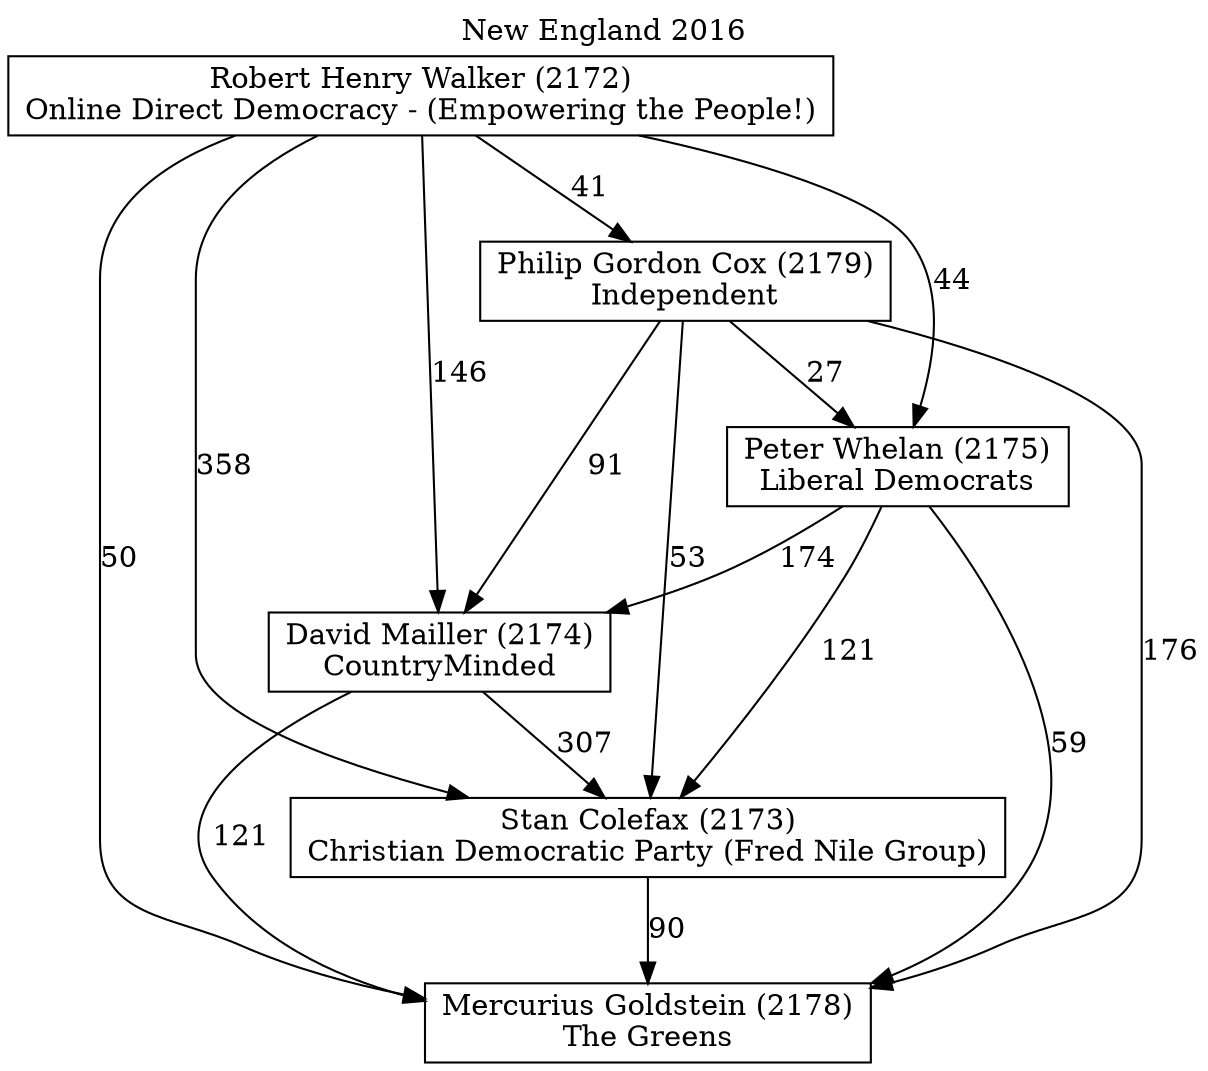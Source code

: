 // House preference flow
digraph "Mercurius Goldstein (2178)_New England_2016" {
	graph [label="New England 2016" labelloc=t]
	node [shape=box]
	"Mercurius Goldstein (2178)" [label="Mercurius Goldstein (2178)
The Greens"]
	"Stan Colefax (2173)" [label="Stan Colefax (2173)
Christian Democratic Party (Fred Nile Group)"]
	"David Mailler (2174)" [label="David Mailler (2174)
CountryMinded"]
	"Peter Whelan (2175)" [label="Peter Whelan (2175)
Liberal Democrats"]
	"Philip Gordon Cox (2179)" [label="Philip Gordon Cox (2179)
Independent"]
	"Robert Henry Walker (2172)" [label="Robert Henry Walker (2172)
Online Direct Democracy - (Empowering the People!)"]
	"Mercurius Goldstein (2178)" [label="Mercurius Goldstein (2178)
The Greens"]
	"David Mailler (2174)" [label="David Mailler (2174)
CountryMinded"]
	"Peter Whelan (2175)" [label="Peter Whelan (2175)
Liberal Democrats"]
	"Philip Gordon Cox (2179)" [label="Philip Gordon Cox (2179)
Independent"]
	"Robert Henry Walker (2172)" [label="Robert Henry Walker (2172)
Online Direct Democracy - (Empowering the People!)"]
	"Mercurius Goldstein (2178)" [label="Mercurius Goldstein (2178)
The Greens"]
	"Peter Whelan (2175)" [label="Peter Whelan (2175)
Liberal Democrats"]
	"Philip Gordon Cox (2179)" [label="Philip Gordon Cox (2179)
Independent"]
	"Robert Henry Walker (2172)" [label="Robert Henry Walker (2172)
Online Direct Democracy - (Empowering the People!)"]
	"Mercurius Goldstein (2178)" [label="Mercurius Goldstein (2178)
The Greens"]
	"Philip Gordon Cox (2179)" [label="Philip Gordon Cox (2179)
Independent"]
	"Robert Henry Walker (2172)" [label="Robert Henry Walker (2172)
Online Direct Democracy - (Empowering the People!)"]
	"Mercurius Goldstein (2178)" [label="Mercurius Goldstein (2178)
The Greens"]
	"Robert Henry Walker (2172)" [label="Robert Henry Walker (2172)
Online Direct Democracy - (Empowering the People!)"]
	"Robert Henry Walker (2172)" [label="Robert Henry Walker (2172)
Online Direct Democracy - (Empowering the People!)"]
	"Philip Gordon Cox (2179)" [label="Philip Gordon Cox (2179)
Independent"]
	"Robert Henry Walker (2172)" [label="Robert Henry Walker (2172)
Online Direct Democracy - (Empowering the People!)"]
	"Robert Henry Walker (2172)" [label="Robert Henry Walker (2172)
Online Direct Democracy - (Empowering the People!)"]
	"Peter Whelan (2175)" [label="Peter Whelan (2175)
Liberal Democrats"]
	"Philip Gordon Cox (2179)" [label="Philip Gordon Cox (2179)
Independent"]
	"Robert Henry Walker (2172)" [label="Robert Henry Walker (2172)
Online Direct Democracy - (Empowering the People!)"]
	"Peter Whelan (2175)" [label="Peter Whelan (2175)
Liberal Democrats"]
	"Robert Henry Walker (2172)" [label="Robert Henry Walker (2172)
Online Direct Democracy - (Empowering the People!)"]
	"Robert Henry Walker (2172)" [label="Robert Henry Walker (2172)
Online Direct Democracy - (Empowering the People!)"]
	"Philip Gordon Cox (2179)" [label="Philip Gordon Cox (2179)
Independent"]
	"Robert Henry Walker (2172)" [label="Robert Henry Walker (2172)
Online Direct Democracy - (Empowering the People!)"]
	"Robert Henry Walker (2172)" [label="Robert Henry Walker (2172)
Online Direct Democracy - (Empowering the People!)"]
	"David Mailler (2174)" [label="David Mailler (2174)
CountryMinded"]
	"Peter Whelan (2175)" [label="Peter Whelan (2175)
Liberal Democrats"]
	"Philip Gordon Cox (2179)" [label="Philip Gordon Cox (2179)
Independent"]
	"Robert Henry Walker (2172)" [label="Robert Henry Walker (2172)
Online Direct Democracy - (Empowering the People!)"]
	"David Mailler (2174)" [label="David Mailler (2174)
CountryMinded"]
	"Philip Gordon Cox (2179)" [label="Philip Gordon Cox (2179)
Independent"]
	"Robert Henry Walker (2172)" [label="Robert Henry Walker (2172)
Online Direct Democracy - (Empowering the People!)"]
	"David Mailler (2174)" [label="David Mailler (2174)
CountryMinded"]
	"Robert Henry Walker (2172)" [label="Robert Henry Walker (2172)
Online Direct Democracy - (Empowering the People!)"]
	"Robert Henry Walker (2172)" [label="Robert Henry Walker (2172)
Online Direct Democracy - (Empowering the People!)"]
	"Philip Gordon Cox (2179)" [label="Philip Gordon Cox (2179)
Independent"]
	"Robert Henry Walker (2172)" [label="Robert Henry Walker (2172)
Online Direct Democracy - (Empowering the People!)"]
	"Robert Henry Walker (2172)" [label="Robert Henry Walker (2172)
Online Direct Democracy - (Empowering the People!)"]
	"Peter Whelan (2175)" [label="Peter Whelan (2175)
Liberal Democrats"]
	"Philip Gordon Cox (2179)" [label="Philip Gordon Cox (2179)
Independent"]
	"Robert Henry Walker (2172)" [label="Robert Henry Walker (2172)
Online Direct Democracy - (Empowering the People!)"]
	"Peter Whelan (2175)" [label="Peter Whelan (2175)
Liberal Democrats"]
	"Robert Henry Walker (2172)" [label="Robert Henry Walker (2172)
Online Direct Democracy - (Empowering the People!)"]
	"Robert Henry Walker (2172)" [label="Robert Henry Walker (2172)
Online Direct Democracy - (Empowering the People!)"]
	"Philip Gordon Cox (2179)" [label="Philip Gordon Cox (2179)
Independent"]
	"Robert Henry Walker (2172)" [label="Robert Henry Walker (2172)
Online Direct Democracy - (Empowering the People!)"]
	"Robert Henry Walker (2172)" [label="Robert Henry Walker (2172)
Online Direct Democracy - (Empowering the People!)"]
	"Stan Colefax (2173)" [label="Stan Colefax (2173)
Christian Democratic Party (Fred Nile Group)"]
	"David Mailler (2174)" [label="David Mailler (2174)
CountryMinded"]
	"Peter Whelan (2175)" [label="Peter Whelan (2175)
Liberal Democrats"]
	"Philip Gordon Cox (2179)" [label="Philip Gordon Cox (2179)
Independent"]
	"Robert Henry Walker (2172)" [label="Robert Henry Walker (2172)
Online Direct Democracy - (Empowering the People!)"]
	"Stan Colefax (2173)" [label="Stan Colefax (2173)
Christian Democratic Party (Fred Nile Group)"]
	"Peter Whelan (2175)" [label="Peter Whelan (2175)
Liberal Democrats"]
	"Philip Gordon Cox (2179)" [label="Philip Gordon Cox (2179)
Independent"]
	"Robert Henry Walker (2172)" [label="Robert Henry Walker (2172)
Online Direct Democracy - (Empowering the People!)"]
	"Stan Colefax (2173)" [label="Stan Colefax (2173)
Christian Democratic Party (Fred Nile Group)"]
	"Philip Gordon Cox (2179)" [label="Philip Gordon Cox (2179)
Independent"]
	"Robert Henry Walker (2172)" [label="Robert Henry Walker (2172)
Online Direct Democracy - (Empowering the People!)"]
	"Stan Colefax (2173)" [label="Stan Colefax (2173)
Christian Democratic Party (Fred Nile Group)"]
	"Robert Henry Walker (2172)" [label="Robert Henry Walker (2172)
Online Direct Democracy - (Empowering the People!)"]
	"Robert Henry Walker (2172)" [label="Robert Henry Walker (2172)
Online Direct Democracy - (Empowering the People!)"]
	"Philip Gordon Cox (2179)" [label="Philip Gordon Cox (2179)
Independent"]
	"Robert Henry Walker (2172)" [label="Robert Henry Walker (2172)
Online Direct Democracy - (Empowering the People!)"]
	"Robert Henry Walker (2172)" [label="Robert Henry Walker (2172)
Online Direct Democracy - (Empowering the People!)"]
	"Peter Whelan (2175)" [label="Peter Whelan (2175)
Liberal Democrats"]
	"Philip Gordon Cox (2179)" [label="Philip Gordon Cox (2179)
Independent"]
	"Robert Henry Walker (2172)" [label="Robert Henry Walker (2172)
Online Direct Democracy - (Empowering the People!)"]
	"Peter Whelan (2175)" [label="Peter Whelan (2175)
Liberal Democrats"]
	"Robert Henry Walker (2172)" [label="Robert Henry Walker (2172)
Online Direct Democracy - (Empowering the People!)"]
	"Robert Henry Walker (2172)" [label="Robert Henry Walker (2172)
Online Direct Democracy - (Empowering the People!)"]
	"Philip Gordon Cox (2179)" [label="Philip Gordon Cox (2179)
Independent"]
	"Robert Henry Walker (2172)" [label="Robert Henry Walker (2172)
Online Direct Democracy - (Empowering the People!)"]
	"Robert Henry Walker (2172)" [label="Robert Henry Walker (2172)
Online Direct Democracy - (Empowering the People!)"]
	"David Mailler (2174)" [label="David Mailler (2174)
CountryMinded"]
	"Peter Whelan (2175)" [label="Peter Whelan (2175)
Liberal Democrats"]
	"Philip Gordon Cox (2179)" [label="Philip Gordon Cox (2179)
Independent"]
	"Robert Henry Walker (2172)" [label="Robert Henry Walker (2172)
Online Direct Democracy - (Empowering the People!)"]
	"David Mailler (2174)" [label="David Mailler (2174)
CountryMinded"]
	"Philip Gordon Cox (2179)" [label="Philip Gordon Cox (2179)
Independent"]
	"Robert Henry Walker (2172)" [label="Robert Henry Walker (2172)
Online Direct Democracy - (Empowering the People!)"]
	"David Mailler (2174)" [label="David Mailler (2174)
CountryMinded"]
	"Robert Henry Walker (2172)" [label="Robert Henry Walker (2172)
Online Direct Democracy - (Empowering the People!)"]
	"Robert Henry Walker (2172)" [label="Robert Henry Walker (2172)
Online Direct Democracy - (Empowering the People!)"]
	"Philip Gordon Cox (2179)" [label="Philip Gordon Cox (2179)
Independent"]
	"Robert Henry Walker (2172)" [label="Robert Henry Walker (2172)
Online Direct Democracy - (Empowering the People!)"]
	"Robert Henry Walker (2172)" [label="Robert Henry Walker (2172)
Online Direct Democracy - (Empowering the People!)"]
	"Peter Whelan (2175)" [label="Peter Whelan (2175)
Liberal Democrats"]
	"Philip Gordon Cox (2179)" [label="Philip Gordon Cox (2179)
Independent"]
	"Robert Henry Walker (2172)" [label="Robert Henry Walker (2172)
Online Direct Democracy - (Empowering the People!)"]
	"Peter Whelan (2175)" [label="Peter Whelan (2175)
Liberal Democrats"]
	"Robert Henry Walker (2172)" [label="Robert Henry Walker (2172)
Online Direct Democracy - (Empowering the People!)"]
	"Robert Henry Walker (2172)" [label="Robert Henry Walker (2172)
Online Direct Democracy - (Empowering the People!)"]
	"Philip Gordon Cox (2179)" [label="Philip Gordon Cox (2179)
Independent"]
	"Robert Henry Walker (2172)" [label="Robert Henry Walker (2172)
Online Direct Democracy - (Empowering the People!)"]
	"Robert Henry Walker (2172)" [label="Robert Henry Walker (2172)
Online Direct Democracy - (Empowering the People!)"]
	"Stan Colefax (2173)" -> "Mercurius Goldstein (2178)" [label=90]
	"David Mailler (2174)" -> "Stan Colefax (2173)" [label=307]
	"Peter Whelan (2175)" -> "David Mailler (2174)" [label=174]
	"Philip Gordon Cox (2179)" -> "Peter Whelan (2175)" [label=27]
	"Robert Henry Walker (2172)" -> "Philip Gordon Cox (2179)" [label=41]
	"David Mailler (2174)" -> "Mercurius Goldstein (2178)" [label=121]
	"Peter Whelan (2175)" -> "Mercurius Goldstein (2178)" [label=59]
	"Philip Gordon Cox (2179)" -> "Mercurius Goldstein (2178)" [label=176]
	"Robert Henry Walker (2172)" -> "Mercurius Goldstein (2178)" [label=50]
	"Robert Henry Walker (2172)" -> "Peter Whelan (2175)" [label=44]
	"Philip Gordon Cox (2179)" -> "David Mailler (2174)" [label=91]
	"Robert Henry Walker (2172)" -> "David Mailler (2174)" [label=146]
	"Peter Whelan (2175)" -> "Stan Colefax (2173)" [label=121]
	"Philip Gordon Cox (2179)" -> "Stan Colefax (2173)" [label=53]
	"Robert Henry Walker (2172)" -> "Stan Colefax (2173)" [label=358]
}
